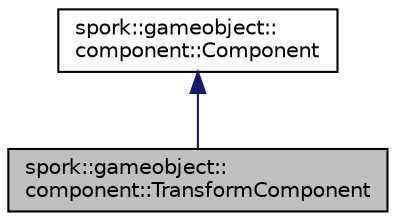 digraph "spork::gameobject::component::TransformComponent"
{
  edge [fontname="Helvetica",fontsize="10",labelfontname="Helvetica",labelfontsize="10"];
  node [fontname="Helvetica",fontsize="10",shape=record];
  Node0 [label="spork::gameobject::\lcomponent::TransformComponent",height=0.2,width=0.4,color="black", fillcolor="grey75", style="filled", fontcolor="black"];
  Node1 -> Node0 [dir="back",color="midnightblue",fontsize="10",style="solid",fontname="Helvetica"];
  Node1 [label="spork::gameobject::\lcomponent::Component",height=0.2,width=0.4,color="black", fillcolor="white", style="filled",URL="$classspork_1_1gameobject_1_1component_1_1_component.html",tooltip="Component Base Class. "];
}
